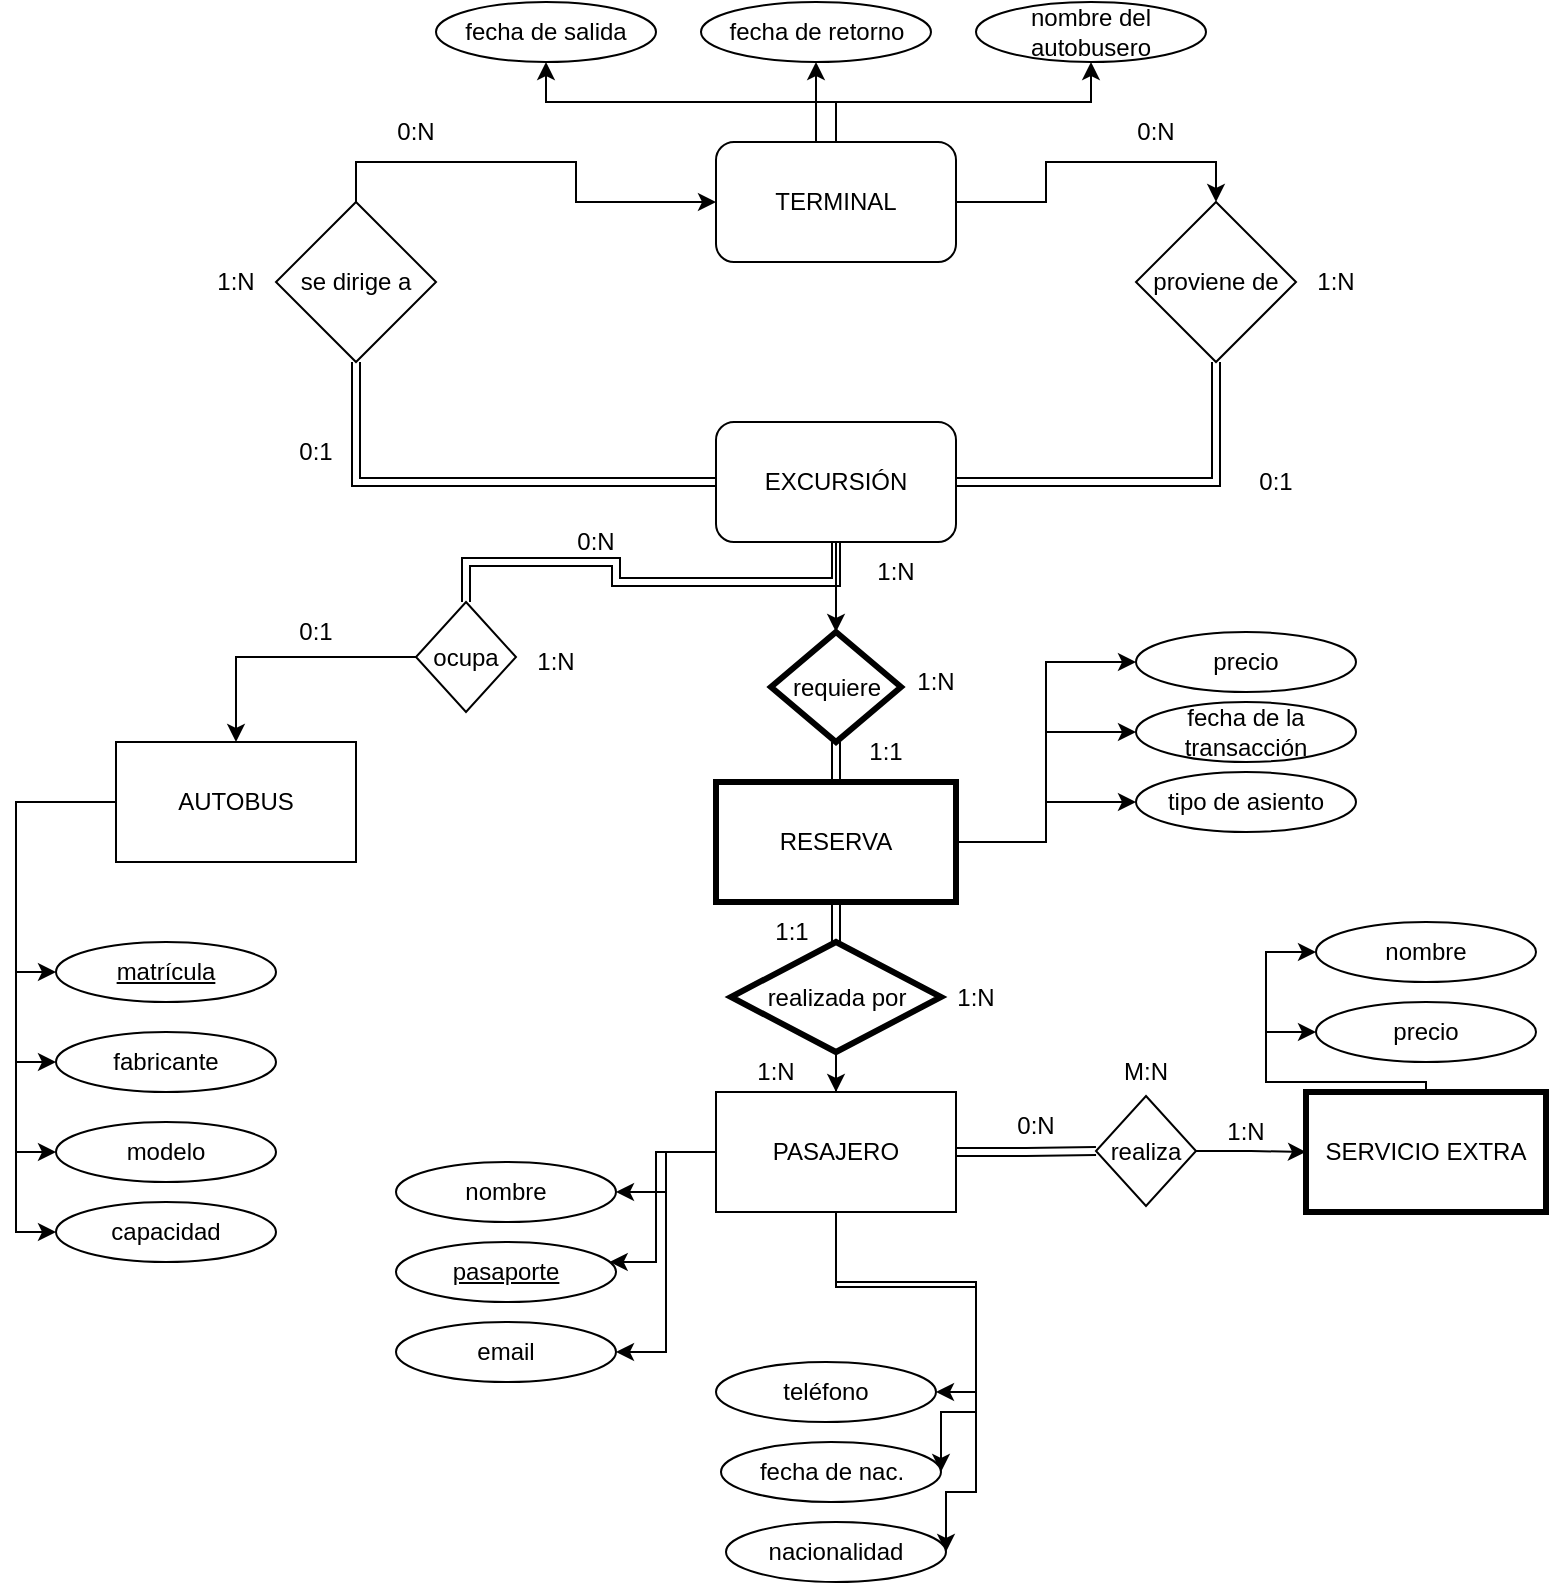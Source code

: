 <mxfile version="24.0.7" type="device">
  <diagram name="Página-1" id="1qaBAL64aPzXbzfbuoo5">
    <mxGraphModel dx="1434" dy="780" grid="1" gridSize="10" guides="1" tooltips="1" connect="1" arrows="1" fold="1" page="1" pageScale="1" pageWidth="827" pageHeight="1169" math="0" shadow="0">
      <root>
        <mxCell id="0" />
        <mxCell id="1" parent="0" />
        <mxCell id="JS4k-aqjnFLtOrL6kncD-35" style="edgeStyle=orthogonalEdgeStyle;rounded=0;orthogonalLoop=1;jettySize=auto;html=1;" edge="1" parent="1" source="JS4k-aqjnFLtOrL6kncD-1" target="JS4k-aqjnFLtOrL6kncD-33">
          <mxGeometry relative="1" as="geometry" />
        </mxCell>
        <mxCell id="JS4k-aqjnFLtOrL6kncD-70" style="edgeStyle=orthogonalEdgeStyle;rounded=0;orthogonalLoop=1;jettySize=auto;html=1;exitX=0.5;exitY=1;exitDx=0;exitDy=0;shape=link;" edge="1" parent="1" source="JS4k-aqjnFLtOrL6kncD-1" target="JS4k-aqjnFLtOrL6kncD-23">
          <mxGeometry relative="1" as="geometry">
            <Array as="points">
              <mxPoint x="440" y="300" />
              <mxPoint x="330" y="300" />
              <mxPoint x="330" y="290" />
              <mxPoint x="255" y="290" />
            </Array>
          </mxGeometry>
        </mxCell>
        <mxCell id="JS4k-aqjnFLtOrL6kncD-72" style="edgeStyle=orthogonalEdgeStyle;rounded=0;orthogonalLoop=1;jettySize=auto;html=1;entryX=0.5;entryY=1;entryDx=0;entryDy=0;shape=link;" edge="1" parent="1" source="JS4k-aqjnFLtOrL6kncD-1" target="JS4k-aqjnFLtOrL6kncD-58">
          <mxGeometry relative="1" as="geometry" />
        </mxCell>
        <mxCell id="JS4k-aqjnFLtOrL6kncD-1" value="EXCURSIÓN" style="rounded=1;whiteSpace=wrap;html=1;strokeWidth=1;" vertex="1" parent="1">
          <mxGeometry x="380" y="220" width="120" height="60" as="geometry" />
        </mxCell>
        <mxCell id="JS4k-aqjnFLtOrL6kncD-2" value="fecha de salida" style="ellipse;whiteSpace=wrap;html=1;" vertex="1" parent="1">
          <mxGeometry x="240" y="10" width="110" height="30" as="geometry" />
        </mxCell>
        <mxCell id="JS4k-aqjnFLtOrL6kncD-3" value="fecha de retorno" style="ellipse;whiteSpace=wrap;html=1;" vertex="1" parent="1">
          <mxGeometry x="372.5" y="10" width="115" height="30" as="geometry" />
        </mxCell>
        <mxCell id="JS4k-aqjnFLtOrL6kncD-4" value="nombre del autobusero" style="ellipse;whiteSpace=wrap;html=1;" vertex="1" parent="1">
          <mxGeometry x="510" y="10" width="115" height="30" as="geometry" />
        </mxCell>
        <mxCell id="JS4k-aqjnFLtOrL6kncD-63" style="edgeStyle=orthogonalEdgeStyle;rounded=0;orthogonalLoop=1;jettySize=auto;html=1;entryX=0.5;entryY=0;entryDx=0;entryDy=0;" edge="1" parent="1" source="JS4k-aqjnFLtOrL6kncD-8" target="JS4k-aqjnFLtOrL6kncD-59">
          <mxGeometry relative="1" as="geometry" />
        </mxCell>
        <mxCell id="JS4k-aqjnFLtOrL6kncD-65" style="edgeStyle=orthogonalEdgeStyle;rounded=0;orthogonalLoop=1;jettySize=auto;html=1;" edge="1" parent="1" source="JS4k-aqjnFLtOrL6kncD-8" target="JS4k-aqjnFLtOrL6kncD-3">
          <mxGeometry relative="1" as="geometry" />
        </mxCell>
        <mxCell id="JS4k-aqjnFLtOrL6kncD-66" style="edgeStyle=orthogonalEdgeStyle;rounded=0;orthogonalLoop=1;jettySize=auto;html=1;entryX=0.5;entryY=1;entryDx=0;entryDy=0;exitX=0.5;exitY=0;exitDx=0;exitDy=0;" edge="1" parent="1" source="JS4k-aqjnFLtOrL6kncD-8" target="JS4k-aqjnFLtOrL6kncD-2">
          <mxGeometry relative="1" as="geometry">
            <Array as="points">
              <mxPoint x="430" y="80" />
              <mxPoint x="430" y="60" />
              <mxPoint x="295" y="60" />
            </Array>
          </mxGeometry>
        </mxCell>
        <mxCell id="JS4k-aqjnFLtOrL6kncD-67" style="edgeStyle=orthogonalEdgeStyle;rounded=0;orthogonalLoop=1;jettySize=auto;html=1;entryX=0.5;entryY=1;entryDx=0;entryDy=0;exitX=0.5;exitY=0;exitDx=0;exitDy=0;" edge="1" parent="1" source="JS4k-aqjnFLtOrL6kncD-8" target="JS4k-aqjnFLtOrL6kncD-4">
          <mxGeometry relative="1" as="geometry">
            <Array as="points">
              <mxPoint x="430" y="60" />
              <mxPoint x="568" y="60" />
            </Array>
          </mxGeometry>
        </mxCell>
        <mxCell id="JS4k-aqjnFLtOrL6kncD-8" value="TERMINAL" style="rounded=1;whiteSpace=wrap;html=1;strokeWidth=1;" vertex="1" parent="1">
          <mxGeometry x="380" y="80" width="120" height="60" as="geometry" />
        </mxCell>
        <mxCell id="JS4k-aqjnFLtOrL6kncD-74" style="edgeStyle=orthogonalEdgeStyle;rounded=0;orthogonalLoop=1;jettySize=auto;html=1;entryX=0;entryY=0.5;entryDx=0;entryDy=0;exitX=0;exitY=0.5;exitDx=0;exitDy=0;" edge="1" parent="1" source="JS4k-aqjnFLtOrL6kncD-10" target="JS4k-aqjnFLtOrL6kncD-50">
          <mxGeometry relative="1" as="geometry" />
        </mxCell>
        <mxCell id="JS4k-aqjnFLtOrL6kncD-75" style="edgeStyle=orthogonalEdgeStyle;rounded=0;orthogonalLoop=1;jettySize=auto;html=1;entryX=0;entryY=0.5;entryDx=0;entryDy=0;exitX=0;exitY=0.5;exitDx=0;exitDy=0;" edge="1" parent="1" source="JS4k-aqjnFLtOrL6kncD-10" target="JS4k-aqjnFLtOrL6kncD-51">
          <mxGeometry relative="1" as="geometry" />
        </mxCell>
        <mxCell id="JS4k-aqjnFLtOrL6kncD-76" style="edgeStyle=orthogonalEdgeStyle;rounded=0;orthogonalLoop=1;jettySize=auto;html=1;entryX=0;entryY=0.5;entryDx=0;entryDy=0;exitX=0;exitY=0.5;exitDx=0;exitDy=0;" edge="1" parent="1" source="JS4k-aqjnFLtOrL6kncD-10" target="JS4k-aqjnFLtOrL6kncD-52">
          <mxGeometry relative="1" as="geometry" />
        </mxCell>
        <mxCell id="JS4k-aqjnFLtOrL6kncD-77" style="edgeStyle=orthogonalEdgeStyle;rounded=0;orthogonalLoop=1;jettySize=auto;html=1;entryX=0;entryY=0.5;entryDx=0;entryDy=0;exitX=0;exitY=0.5;exitDx=0;exitDy=0;" edge="1" parent="1" source="JS4k-aqjnFLtOrL6kncD-10" target="JS4k-aqjnFLtOrL6kncD-53">
          <mxGeometry relative="1" as="geometry">
            <mxPoint x="81" y="420" as="sourcePoint" />
          </mxGeometry>
        </mxCell>
        <mxCell id="JS4k-aqjnFLtOrL6kncD-10" value="AUTOBUS" style="rounded=0;whiteSpace=wrap;html=1;strokeWidth=1;" vertex="1" parent="1">
          <mxGeometry x="80" y="380" width="120" height="60" as="geometry" />
        </mxCell>
        <mxCell id="JS4k-aqjnFLtOrL6kncD-18" style="edgeStyle=orthogonalEdgeStyle;rounded=0;orthogonalLoop=1;jettySize=auto;html=1;entryX=0;entryY=0.5;entryDx=0;entryDy=0;shape=link;" edge="1" parent="1" source="JS4k-aqjnFLtOrL6kncD-11" target="JS4k-aqjnFLtOrL6kncD-17">
          <mxGeometry relative="1" as="geometry" />
        </mxCell>
        <mxCell id="JS4k-aqjnFLtOrL6kncD-44" style="edgeStyle=orthogonalEdgeStyle;rounded=0;orthogonalLoop=1;jettySize=auto;html=1;entryX=1;entryY=0.5;entryDx=0;entryDy=0;" edge="1" parent="1" source="JS4k-aqjnFLtOrL6kncD-11" target="JS4k-aqjnFLtOrL6kncD-41">
          <mxGeometry relative="1" as="geometry" />
        </mxCell>
        <mxCell id="JS4k-aqjnFLtOrL6kncD-45" style="edgeStyle=orthogonalEdgeStyle;rounded=0;orthogonalLoop=1;jettySize=auto;html=1;entryX=1;entryY=0.5;entryDx=0;entryDy=0;" edge="1" parent="1" source="JS4k-aqjnFLtOrL6kncD-11" target="JS4k-aqjnFLtOrL6kncD-40">
          <mxGeometry relative="1" as="geometry">
            <Array as="points">
              <mxPoint x="440" y="650" />
              <mxPoint x="510" y="650" />
              <mxPoint x="510" y="715" />
              <mxPoint x="493" y="715" />
            </Array>
          </mxGeometry>
        </mxCell>
        <mxCell id="JS4k-aqjnFLtOrL6kncD-46" style="edgeStyle=orthogonalEdgeStyle;rounded=0;orthogonalLoop=1;jettySize=auto;html=1;entryX=1;entryY=0.5;entryDx=0;entryDy=0;" edge="1" parent="1" source="JS4k-aqjnFLtOrL6kncD-11" target="JS4k-aqjnFLtOrL6kncD-43">
          <mxGeometry relative="1" as="geometry">
            <Array as="points">
              <mxPoint x="440" y="650" />
              <mxPoint x="510" y="650" />
              <mxPoint x="510" y="755" />
              <mxPoint x="495" y="755" />
            </Array>
          </mxGeometry>
        </mxCell>
        <mxCell id="JS4k-aqjnFLtOrL6kncD-47" style="edgeStyle=orthogonalEdgeStyle;rounded=0;orthogonalLoop=1;jettySize=auto;html=1;entryX=1;entryY=0.5;entryDx=0;entryDy=0;" edge="1" parent="1" source="JS4k-aqjnFLtOrL6kncD-11" target="JS4k-aqjnFLtOrL6kncD-42">
          <mxGeometry relative="1" as="geometry" />
        </mxCell>
        <mxCell id="JS4k-aqjnFLtOrL6kncD-48" style="edgeStyle=orthogonalEdgeStyle;rounded=0;orthogonalLoop=1;jettySize=auto;html=1;exitX=0;exitY=0.5;exitDx=0;exitDy=0;" edge="1" parent="1" source="JS4k-aqjnFLtOrL6kncD-11" target="JS4k-aqjnFLtOrL6kncD-39">
          <mxGeometry relative="1" as="geometry">
            <Array as="points">
              <mxPoint x="350" y="585" />
              <mxPoint x="350" y="640" />
            </Array>
          </mxGeometry>
        </mxCell>
        <mxCell id="JS4k-aqjnFLtOrL6kncD-49" style="edgeStyle=orthogonalEdgeStyle;rounded=0;orthogonalLoop=1;jettySize=auto;html=1;" edge="1" parent="1" source="JS4k-aqjnFLtOrL6kncD-11" target="JS4k-aqjnFLtOrL6kncD-38">
          <mxGeometry relative="1" as="geometry" />
        </mxCell>
        <mxCell id="JS4k-aqjnFLtOrL6kncD-11" value="PASAJERO" style="rounded=0;whiteSpace=wrap;html=1;strokeWidth=1;" vertex="1" parent="1">
          <mxGeometry x="380" y="555" width="120" height="60" as="geometry" />
        </mxCell>
        <mxCell id="JS4k-aqjnFLtOrL6kncD-34" value="" style="edgeStyle=orthogonalEdgeStyle;rounded=0;orthogonalLoop=1;jettySize=auto;html=1;shape=link;" edge="1" parent="1" source="JS4k-aqjnFLtOrL6kncD-12" target="JS4k-aqjnFLtOrL6kncD-16">
          <mxGeometry relative="1" as="geometry" />
        </mxCell>
        <mxCell id="JS4k-aqjnFLtOrL6kncD-92" style="edgeStyle=orthogonalEdgeStyle;rounded=0;orthogonalLoop=1;jettySize=auto;html=1;entryX=0;entryY=0.5;entryDx=0;entryDy=0;" edge="1" parent="1" source="JS4k-aqjnFLtOrL6kncD-12" target="JS4k-aqjnFLtOrL6kncD-89">
          <mxGeometry relative="1" as="geometry" />
        </mxCell>
        <mxCell id="JS4k-aqjnFLtOrL6kncD-93" style="edgeStyle=orthogonalEdgeStyle;rounded=0;orthogonalLoop=1;jettySize=auto;html=1;entryX=0;entryY=0.5;entryDx=0;entryDy=0;" edge="1" parent="1" source="JS4k-aqjnFLtOrL6kncD-12" target="JS4k-aqjnFLtOrL6kncD-90">
          <mxGeometry relative="1" as="geometry" />
        </mxCell>
        <mxCell id="JS4k-aqjnFLtOrL6kncD-94" style="edgeStyle=orthogonalEdgeStyle;rounded=0;orthogonalLoop=1;jettySize=auto;html=1;entryX=0;entryY=0.5;entryDx=0;entryDy=0;" edge="1" parent="1" source="JS4k-aqjnFLtOrL6kncD-12" target="JS4k-aqjnFLtOrL6kncD-91">
          <mxGeometry relative="1" as="geometry" />
        </mxCell>
        <mxCell id="JS4k-aqjnFLtOrL6kncD-12" value="RESERVA" style="rounded=0;whiteSpace=wrap;html=1;strokeWidth=3;" vertex="1" parent="1">
          <mxGeometry x="380" y="400" width="120" height="60" as="geometry" />
        </mxCell>
        <mxCell id="JS4k-aqjnFLtOrL6kncD-29" style="edgeStyle=orthogonalEdgeStyle;rounded=0;orthogonalLoop=1;jettySize=auto;html=1;entryX=0;entryY=0.5;entryDx=0;entryDy=0;" edge="1" parent="1" source="JS4k-aqjnFLtOrL6kncD-13" target="JS4k-aqjnFLtOrL6kncD-14">
          <mxGeometry relative="1" as="geometry">
            <Array as="points">
              <mxPoint x="735" y="550" />
              <mxPoint x="655" y="550" />
              <mxPoint x="655" y="485" />
            </Array>
          </mxGeometry>
        </mxCell>
        <mxCell id="JS4k-aqjnFLtOrL6kncD-30" style="edgeStyle=orthogonalEdgeStyle;rounded=0;orthogonalLoop=1;jettySize=auto;html=1;entryX=0;entryY=0.5;entryDx=0;entryDy=0;" edge="1" parent="1" source="JS4k-aqjnFLtOrL6kncD-13" target="JS4k-aqjnFLtOrL6kncD-15">
          <mxGeometry relative="1" as="geometry">
            <Array as="points">
              <mxPoint x="735" y="550" />
              <mxPoint x="655" y="550" />
              <mxPoint x="655" y="525" />
            </Array>
          </mxGeometry>
        </mxCell>
        <mxCell id="JS4k-aqjnFLtOrL6kncD-13" value="SERVICIO EXTRA" style="rounded=0;whiteSpace=wrap;html=1;strokeWidth=3;" vertex="1" parent="1">
          <mxGeometry x="675" y="555" width="120" height="60" as="geometry" />
        </mxCell>
        <mxCell id="JS4k-aqjnFLtOrL6kncD-14" value="nombre" style="ellipse;whiteSpace=wrap;html=1;" vertex="1" parent="1">
          <mxGeometry x="680" y="470" width="110" height="30" as="geometry" />
        </mxCell>
        <mxCell id="JS4k-aqjnFLtOrL6kncD-15" value="precio" style="ellipse;whiteSpace=wrap;html=1;" vertex="1" parent="1">
          <mxGeometry x="680" y="510" width="110" height="30" as="geometry" />
        </mxCell>
        <mxCell id="JS4k-aqjnFLtOrL6kncD-37" style="edgeStyle=orthogonalEdgeStyle;rounded=0;orthogonalLoop=1;jettySize=auto;html=1;entryX=0.5;entryY=0;entryDx=0;entryDy=0;" edge="1" parent="1" source="JS4k-aqjnFLtOrL6kncD-16" target="JS4k-aqjnFLtOrL6kncD-11">
          <mxGeometry relative="1" as="geometry" />
        </mxCell>
        <mxCell id="JS4k-aqjnFLtOrL6kncD-16" value="realizada por" style="rhombus;whiteSpace=wrap;html=1;strokeWidth=3;" vertex="1" parent="1">
          <mxGeometry x="387.5" y="480" width="105" height="55" as="geometry" />
        </mxCell>
        <mxCell id="JS4k-aqjnFLtOrL6kncD-19" style="edgeStyle=orthogonalEdgeStyle;rounded=0;orthogonalLoop=1;jettySize=auto;html=1;" edge="1" parent="1" source="JS4k-aqjnFLtOrL6kncD-17" target="JS4k-aqjnFLtOrL6kncD-13">
          <mxGeometry relative="1" as="geometry" />
        </mxCell>
        <mxCell id="JS4k-aqjnFLtOrL6kncD-17" value="realiza" style="rhombus;whiteSpace=wrap;html=1;" vertex="1" parent="1">
          <mxGeometry x="570" y="557" width="50" height="55" as="geometry" />
        </mxCell>
        <mxCell id="JS4k-aqjnFLtOrL6kncD-25" style="edgeStyle=orthogonalEdgeStyle;rounded=0;orthogonalLoop=1;jettySize=auto;html=1;" edge="1" parent="1" source="JS4k-aqjnFLtOrL6kncD-23" target="JS4k-aqjnFLtOrL6kncD-10">
          <mxGeometry relative="1" as="geometry" />
        </mxCell>
        <mxCell id="JS4k-aqjnFLtOrL6kncD-23" value="ocupa" style="rhombus;whiteSpace=wrap;html=1;" vertex="1" parent="1">
          <mxGeometry x="230" y="310" width="50" height="55" as="geometry" />
        </mxCell>
        <mxCell id="JS4k-aqjnFLtOrL6kncD-36" style="edgeStyle=orthogonalEdgeStyle;rounded=0;orthogonalLoop=1;jettySize=auto;html=1;entryX=0.5;entryY=0;entryDx=0;entryDy=0;shape=link;" edge="1" parent="1" source="JS4k-aqjnFLtOrL6kncD-33" target="JS4k-aqjnFLtOrL6kncD-12">
          <mxGeometry relative="1" as="geometry" />
        </mxCell>
        <mxCell id="JS4k-aqjnFLtOrL6kncD-33" value="requiere" style="rhombus;whiteSpace=wrap;html=1;strokeWidth=3;" vertex="1" parent="1">
          <mxGeometry x="407.5" y="325" width="65" height="55" as="geometry" />
        </mxCell>
        <mxCell id="JS4k-aqjnFLtOrL6kncD-38" value="nombre" style="ellipse;whiteSpace=wrap;html=1;" vertex="1" parent="1">
          <mxGeometry x="220" y="590" width="110" height="30" as="geometry" />
        </mxCell>
        <mxCell id="JS4k-aqjnFLtOrL6kncD-39" value="pasaporte" style="ellipse;whiteSpace=wrap;html=1;fontStyle=4" vertex="1" parent="1">
          <mxGeometry x="220" y="630" width="110" height="30" as="geometry" />
        </mxCell>
        <mxCell id="JS4k-aqjnFLtOrL6kncD-40" value="fecha de nac." style="ellipse;whiteSpace=wrap;html=1;" vertex="1" parent="1">
          <mxGeometry x="382.5" y="730" width="110" height="30" as="geometry" />
        </mxCell>
        <mxCell id="JS4k-aqjnFLtOrL6kncD-41" value="teléfono" style="ellipse;whiteSpace=wrap;html=1;" vertex="1" parent="1">
          <mxGeometry x="380" y="690" width="110" height="30" as="geometry" />
        </mxCell>
        <mxCell id="JS4k-aqjnFLtOrL6kncD-42" value="email" style="ellipse;whiteSpace=wrap;html=1;align=center;verticalAlign=middle;" vertex="1" parent="1">
          <mxGeometry x="220" y="670" width="110" height="30" as="geometry" />
        </mxCell>
        <mxCell id="JS4k-aqjnFLtOrL6kncD-43" value="nacionalidad" style="ellipse;whiteSpace=wrap;html=1;" vertex="1" parent="1">
          <mxGeometry x="385" y="770" width="110" height="30" as="geometry" />
        </mxCell>
        <mxCell id="JS4k-aqjnFLtOrL6kncD-50" value="matrícula" style="ellipse;whiteSpace=wrap;html=1;fontStyle=4" vertex="1" parent="1">
          <mxGeometry x="50" y="480" width="110" height="30" as="geometry" />
        </mxCell>
        <mxCell id="JS4k-aqjnFLtOrL6kncD-51" value="fabricante" style="ellipse;whiteSpace=wrap;html=1;" vertex="1" parent="1">
          <mxGeometry x="50" y="525" width="110" height="30" as="geometry" />
        </mxCell>
        <mxCell id="JS4k-aqjnFLtOrL6kncD-52" value="modelo" style="ellipse;whiteSpace=wrap;html=1;" vertex="1" parent="1">
          <mxGeometry x="50" y="570" width="110" height="30" as="geometry" />
        </mxCell>
        <mxCell id="JS4k-aqjnFLtOrL6kncD-53" value="capacidad" style="ellipse;whiteSpace=wrap;html=1;" vertex="1" parent="1">
          <mxGeometry x="50" y="610" width="110" height="30" as="geometry" />
        </mxCell>
        <mxCell id="JS4k-aqjnFLtOrL6kncD-62" style="edgeStyle=orthogonalEdgeStyle;rounded=0;orthogonalLoop=1;jettySize=auto;html=1;entryX=0;entryY=0.5;entryDx=0;entryDy=0;exitX=0.5;exitY=0;exitDx=0;exitDy=0;" edge="1" parent="1" source="JS4k-aqjnFLtOrL6kncD-58" target="JS4k-aqjnFLtOrL6kncD-8">
          <mxGeometry relative="1" as="geometry" />
        </mxCell>
        <mxCell id="JS4k-aqjnFLtOrL6kncD-58" value="se dirige a" style="rhombus;whiteSpace=wrap;html=1;" vertex="1" parent="1">
          <mxGeometry x="160" y="110" width="80" height="80" as="geometry" />
        </mxCell>
        <mxCell id="JS4k-aqjnFLtOrL6kncD-73" style="edgeStyle=orthogonalEdgeStyle;rounded=0;orthogonalLoop=1;jettySize=auto;html=1;entryX=1;entryY=0.5;entryDx=0;entryDy=0;exitX=0.5;exitY=1;exitDx=0;exitDy=0;shape=link;" edge="1" parent="1" source="JS4k-aqjnFLtOrL6kncD-59" target="JS4k-aqjnFLtOrL6kncD-1">
          <mxGeometry relative="1" as="geometry" />
        </mxCell>
        <mxCell id="JS4k-aqjnFLtOrL6kncD-59" value="proviene de" style="rhombus;whiteSpace=wrap;html=1;" vertex="1" parent="1">
          <mxGeometry x="590" y="110" width="80" height="80" as="geometry" />
        </mxCell>
        <mxCell id="JS4k-aqjnFLtOrL6kncD-78" value="1:N" style="text;html=1;align=center;verticalAlign=middle;whiteSpace=wrap;rounded=0;" vertex="1" parent="1">
          <mxGeometry x="110" y="135" width="60" height="30" as="geometry" />
        </mxCell>
        <mxCell id="JS4k-aqjnFLtOrL6kncD-81" value="1:N" style="text;html=1;align=center;verticalAlign=middle;whiteSpace=wrap;rounded=0;" vertex="1" parent="1">
          <mxGeometry x="660" y="135" width="60" height="30" as="geometry" />
        </mxCell>
        <mxCell id="JS4k-aqjnFLtOrL6kncD-83" value="0:1" style="text;html=1;align=center;verticalAlign=middle;whiteSpace=wrap;rounded=0;" vertex="1" parent="1">
          <mxGeometry x="150" y="220" width="60" height="30" as="geometry" />
        </mxCell>
        <mxCell id="JS4k-aqjnFLtOrL6kncD-84" value="0:N" style="text;html=1;align=center;verticalAlign=middle;whiteSpace=wrap;rounded=0;" vertex="1" parent="1">
          <mxGeometry x="200" y="60" width="60" height="30" as="geometry" />
        </mxCell>
        <mxCell id="JS4k-aqjnFLtOrL6kncD-85" value="0:N" style="text;html=1;align=center;verticalAlign=middle;whiteSpace=wrap;rounded=0;" vertex="1" parent="1">
          <mxGeometry x="570" y="60" width="60" height="30" as="geometry" />
        </mxCell>
        <mxCell id="JS4k-aqjnFLtOrL6kncD-86" value="0:1" style="text;html=1;align=center;verticalAlign=middle;whiteSpace=wrap;rounded=0;" vertex="1" parent="1">
          <mxGeometry x="630" y="235" width="60" height="30" as="geometry" />
        </mxCell>
        <mxCell id="JS4k-aqjnFLtOrL6kncD-87" value="1:1" style="text;html=1;align=center;verticalAlign=middle;whiteSpace=wrap;rounded=0;" vertex="1" parent="1">
          <mxGeometry x="388" y="460" width="60" height="30" as="geometry" />
        </mxCell>
        <mxCell id="JS4k-aqjnFLtOrL6kncD-89" value="precio" style="ellipse;whiteSpace=wrap;html=1;" vertex="1" parent="1">
          <mxGeometry x="590" y="325" width="110" height="30" as="geometry" />
        </mxCell>
        <mxCell id="JS4k-aqjnFLtOrL6kncD-90" value="fecha de la transacción" style="ellipse;whiteSpace=wrap;html=1;" vertex="1" parent="1">
          <mxGeometry x="590" y="360" width="110" height="30" as="geometry" />
        </mxCell>
        <mxCell id="JS4k-aqjnFLtOrL6kncD-91" value="tipo de asiento" style="ellipse;whiteSpace=wrap;html=1;" vertex="1" parent="1">
          <mxGeometry x="590" y="395" width="110" height="30" as="geometry" />
        </mxCell>
        <mxCell id="JS4k-aqjnFLtOrL6kncD-95" value="0:N" style="text;html=1;align=center;verticalAlign=middle;whiteSpace=wrap;rounded=0;" vertex="1" parent="1">
          <mxGeometry x="510" y="557" width="60" height="30" as="geometry" />
        </mxCell>
        <mxCell id="JS4k-aqjnFLtOrL6kncD-96" value="1:N" style="text;html=1;align=center;verticalAlign=middle;whiteSpace=wrap;rounded=0;" vertex="1" parent="1">
          <mxGeometry x="615" y="560" width="60" height="30" as="geometry" />
        </mxCell>
        <mxCell id="JS4k-aqjnFLtOrL6kncD-97" value="M:N" style="text;html=1;align=center;verticalAlign=middle;whiteSpace=wrap;rounded=0;" vertex="1" parent="1">
          <mxGeometry x="565" y="530" width="60" height="30" as="geometry" />
        </mxCell>
        <mxCell id="JS4k-aqjnFLtOrL6kncD-98" value="0:N" style="text;html=1;align=center;verticalAlign=middle;whiteSpace=wrap;rounded=0;" vertex="1" parent="1">
          <mxGeometry x="290" y="265" width="60" height="30" as="geometry" />
        </mxCell>
        <mxCell id="JS4k-aqjnFLtOrL6kncD-99" value="0:1" style="text;html=1;align=center;verticalAlign=middle;whiteSpace=wrap;rounded=0;" vertex="1" parent="1">
          <mxGeometry x="150" y="310" width="60" height="30" as="geometry" />
        </mxCell>
        <mxCell id="JS4k-aqjnFLtOrL6kncD-101" value="1:N" style="text;html=1;align=center;verticalAlign=middle;whiteSpace=wrap;rounded=0;" vertex="1" parent="1">
          <mxGeometry x="270" y="325" width="60" height="30" as="geometry" />
        </mxCell>
        <mxCell id="JS4k-aqjnFLtOrL6kncD-102" value="1:N" style="text;html=1;align=center;verticalAlign=middle;whiteSpace=wrap;rounded=0;" vertex="1" parent="1">
          <mxGeometry x="440" y="280" width="60" height="30" as="geometry" />
        </mxCell>
        <mxCell id="JS4k-aqjnFLtOrL6kncD-104" value="1:1" style="text;html=1;align=center;verticalAlign=middle;whiteSpace=wrap;rounded=0;" vertex="1" parent="1">
          <mxGeometry x="435" y="370" width="60" height="30" as="geometry" />
        </mxCell>
        <mxCell id="JS4k-aqjnFLtOrL6kncD-105" value="1:N" style="text;html=1;align=center;verticalAlign=middle;whiteSpace=wrap;rounded=0;" vertex="1" parent="1">
          <mxGeometry x="460" y="335" width="60" height="30" as="geometry" />
        </mxCell>
        <mxCell id="JS4k-aqjnFLtOrL6kncD-107" value="1:N" style="text;html=1;align=center;verticalAlign=middle;whiteSpace=wrap;rounded=0;" vertex="1" parent="1">
          <mxGeometry x="380" y="530" width="60" height="30" as="geometry" />
        </mxCell>
        <mxCell id="JS4k-aqjnFLtOrL6kncD-108" value="1:N" style="text;html=1;align=center;verticalAlign=middle;whiteSpace=wrap;rounded=0;" vertex="1" parent="1">
          <mxGeometry x="480" y="492.5" width="60" height="30" as="geometry" />
        </mxCell>
      </root>
    </mxGraphModel>
  </diagram>
</mxfile>

